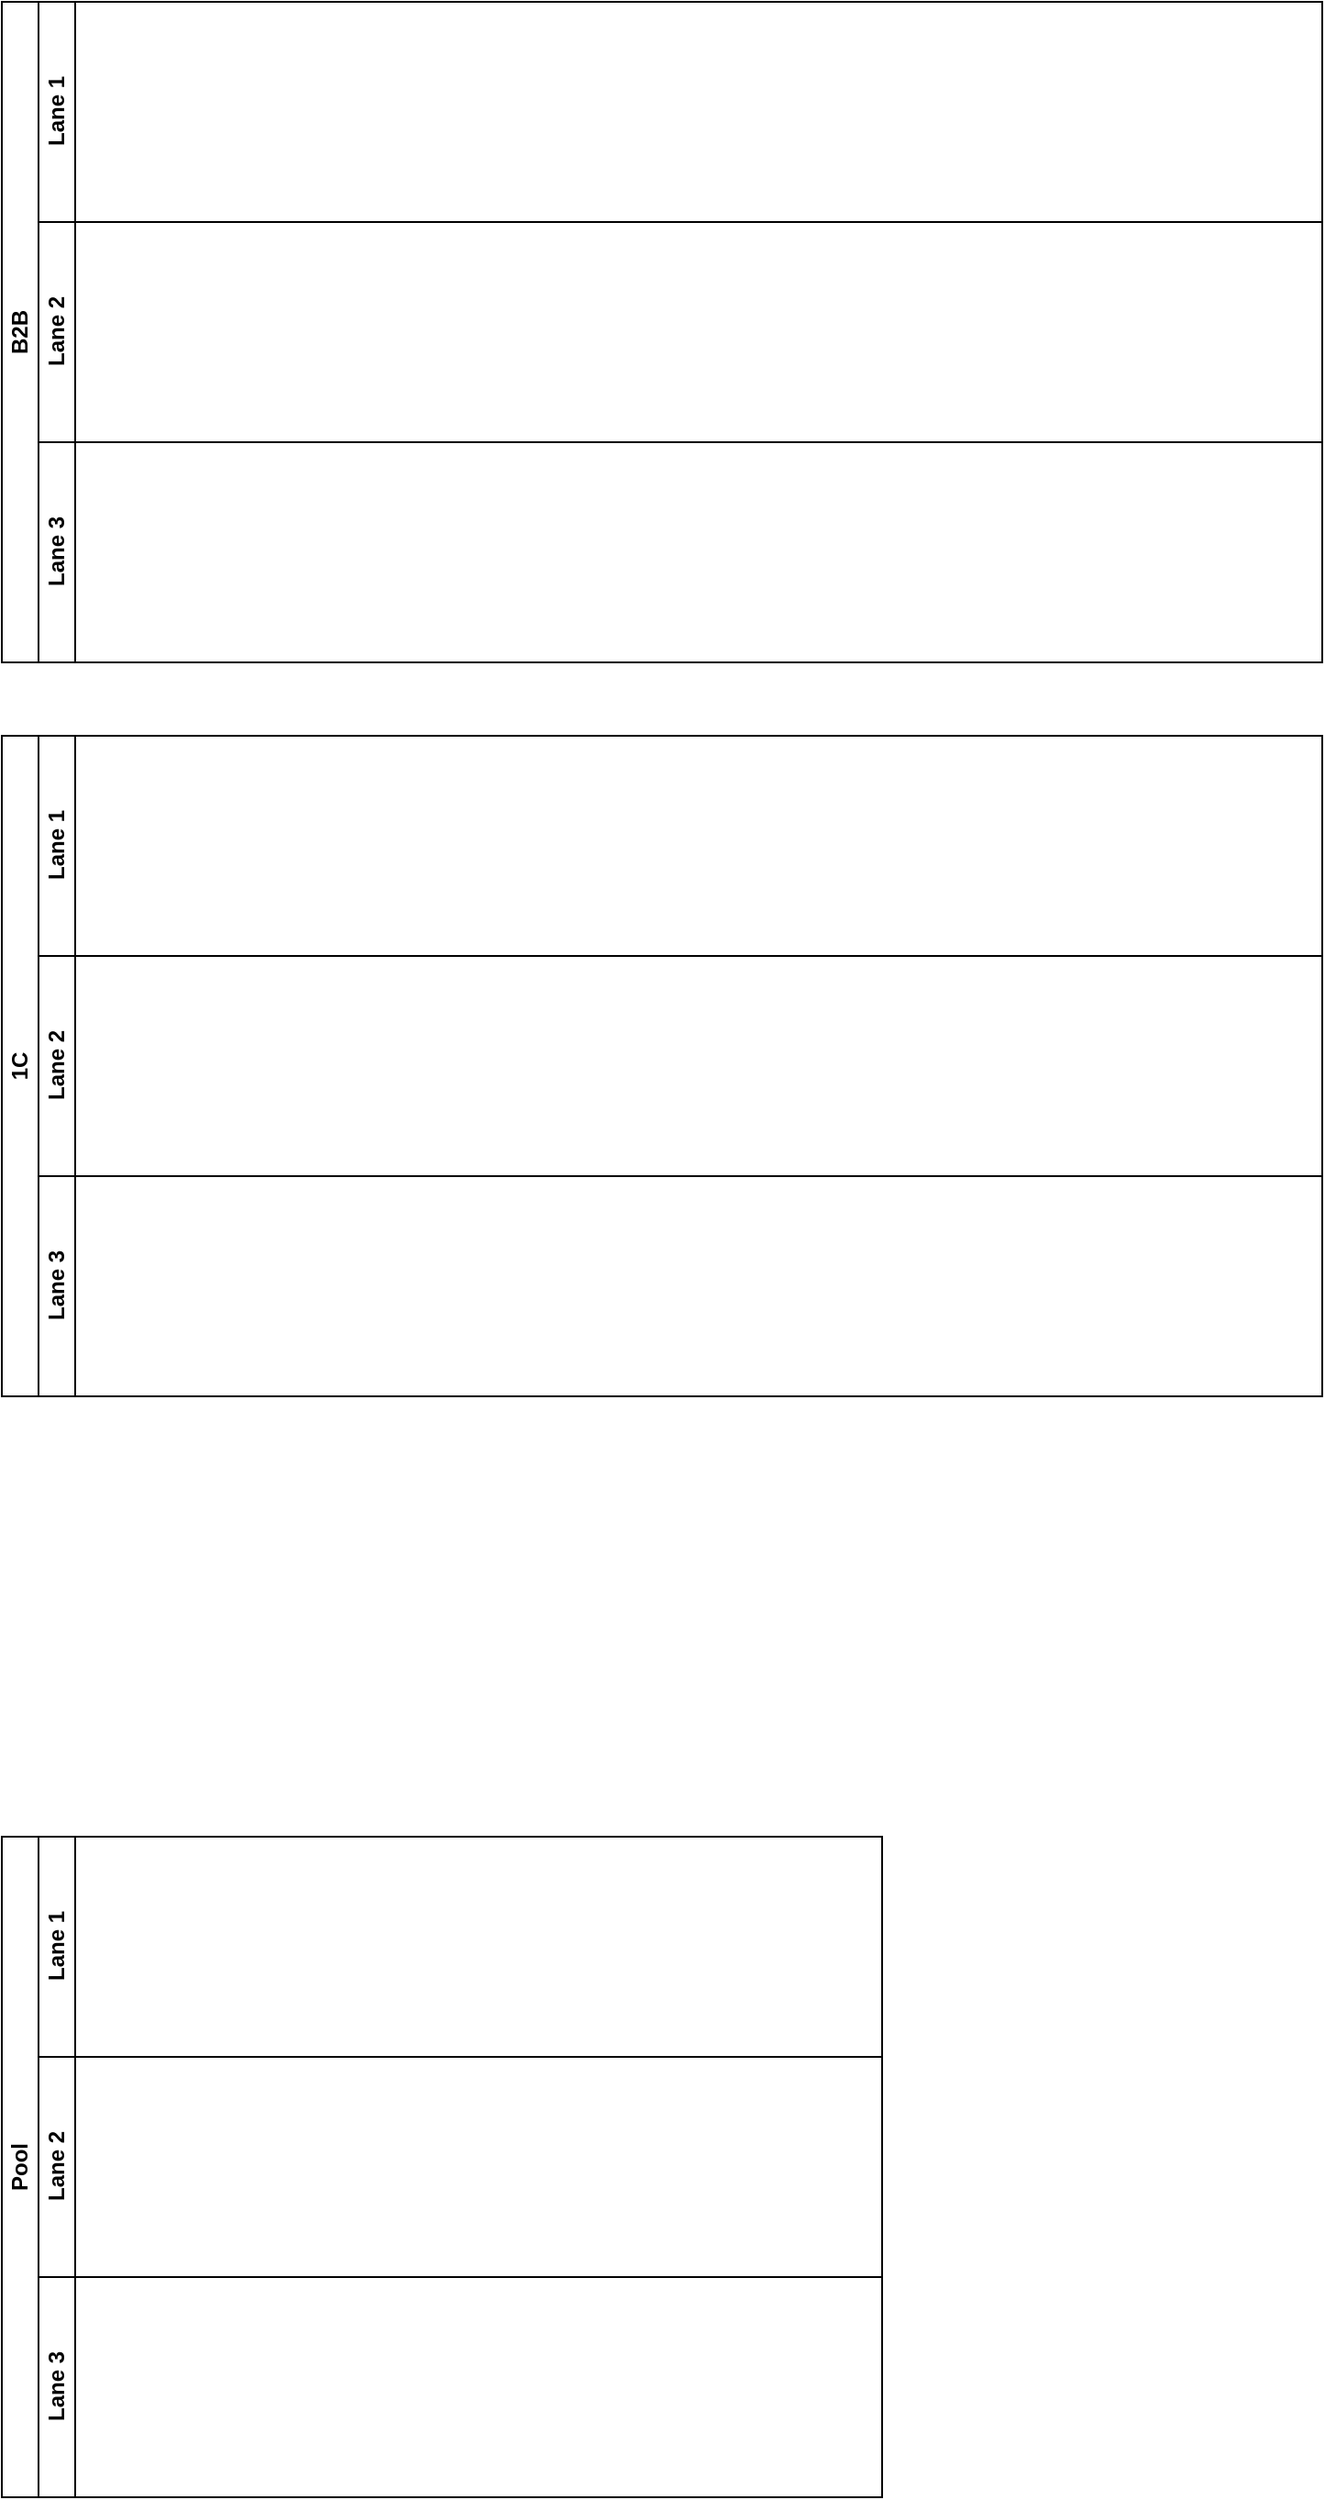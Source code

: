 <mxfile version="24.7.1" type="github">
  <diagram name="Страница — 1" id="TMTowhzrf8uIsAVP5wbb">
    <mxGraphModel dx="1394" dy="1945" grid="1" gridSize="10" guides="1" tooltips="1" connect="1" arrows="1" fold="1" page="1" pageScale="1" pageWidth="827" pageHeight="1169" math="0" shadow="0">
      <root>
        <mxCell id="0" />
        <mxCell id="1" parent="0" />
        <mxCell id="Ab23GLPg_uMa5unCQNfG-1" value="1C" style="swimlane;html=1;childLayout=stackLayout;resizeParent=1;resizeParentMax=0;horizontal=0;startSize=20;horizontalStack=0;whiteSpace=wrap;" vertex="1" parent="1">
          <mxGeometry x="200" y="-320" width="720" height="360" as="geometry" />
        </mxCell>
        <mxCell id="Ab23GLPg_uMa5unCQNfG-2" value="Lane 1" style="swimlane;html=1;startSize=20;horizontal=0;" vertex="1" parent="Ab23GLPg_uMa5unCQNfG-1">
          <mxGeometry x="20" width="700" height="120" as="geometry" />
        </mxCell>
        <mxCell id="Ab23GLPg_uMa5unCQNfG-3" value="Lane 2" style="swimlane;html=1;startSize=20;horizontal=0;" vertex="1" parent="Ab23GLPg_uMa5unCQNfG-1">
          <mxGeometry x="20" y="120" width="700" height="120" as="geometry" />
        </mxCell>
        <mxCell id="Ab23GLPg_uMa5unCQNfG-4" value="Lane 3" style="swimlane;html=1;startSize=20;horizontal=0;" vertex="1" parent="Ab23GLPg_uMa5unCQNfG-1">
          <mxGeometry x="20" y="240" width="700" height="120" as="geometry" />
        </mxCell>
        <mxCell id="Ab23GLPg_uMa5unCQNfG-5" value="Pool" style="swimlane;html=1;childLayout=stackLayout;resizeParent=1;resizeParentMax=0;horizontal=0;startSize=20;horizontalStack=0;whiteSpace=wrap;" vertex="1" parent="1">
          <mxGeometry x="200" y="280" width="480" height="360" as="geometry" />
        </mxCell>
        <mxCell id="Ab23GLPg_uMa5unCQNfG-6" value="Lane 1" style="swimlane;html=1;startSize=20;horizontal=0;" vertex="1" parent="Ab23GLPg_uMa5unCQNfG-5">
          <mxGeometry x="20" width="460" height="120" as="geometry" />
        </mxCell>
        <mxCell id="Ab23GLPg_uMa5unCQNfG-7" value="Lane 2" style="swimlane;html=1;startSize=20;horizontal=0;" vertex="1" parent="Ab23GLPg_uMa5unCQNfG-5">
          <mxGeometry x="20" y="120" width="460" height="120" as="geometry" />
        </mxCell>
        <mxCell id="Ab23GLPg_uMa5unCQNfG-8" value="Lane 3" style="swimlane;html=1;startSize=20;horizontal=0;" vertex="1" parent="Ab23GLPg_uMa5unCQNfG-5">
          <mxGeometry x="20" y="240" width="460" height="120" as="geometry" />
        </mxCell>
        <mxCell id="Ab23GLPg_uMa5unCQNfG-9" value="B2B" style="swimlane;html=1;childLayout=stackLayout;resizeParent=1;resizeParentMax=0;horizontal=0;startSize=20;horizontalStack=0;whiteSpace=wrap;" vertex="1" parent="1">
          <mxGeometry x="200" y="-720" width="720" height="360" as="geometry" />
        </mxCell>
        <mxCell id="Ab23GLPg_uMa5unCQNfG-10" value="Lane 1" style="swimlane;html=1;startSize=20;horizontal=0;" vertex="1" parent="Ab23GLPg_uMa5unCQNfG-9">
          <mxGeometry x="20" width="700" height="120" as="geometry" />
        </mxCell>
        <mxCell id="Ab23GLPg_uMa5unCQNfG-11" value="Lane 2" style="swimlane;html=1;startSize=20;horizontal=0;" vertex="1" parent="Ab23GLPg_uMa5unCQNfG-9">
          <mxGeometry x="20" y="120" width="700" height="120" as="geometry" />
        </mxCell>
        <mxCell id="Ab23GLPg_uMa5unCQNfG-12" value="Lane 3" style="swimlane;html=1;startSize=20;horizontal=0;" vertex="1" parent="Ab23GLPg_uMa5unCQNfG-9">
          <mxGeometry x="20" y="240" width="700" height="120" as="geometry" />
        </mxCell>
      </root>
    </mxGraphModel>
  </diagram>
</mxfile>
